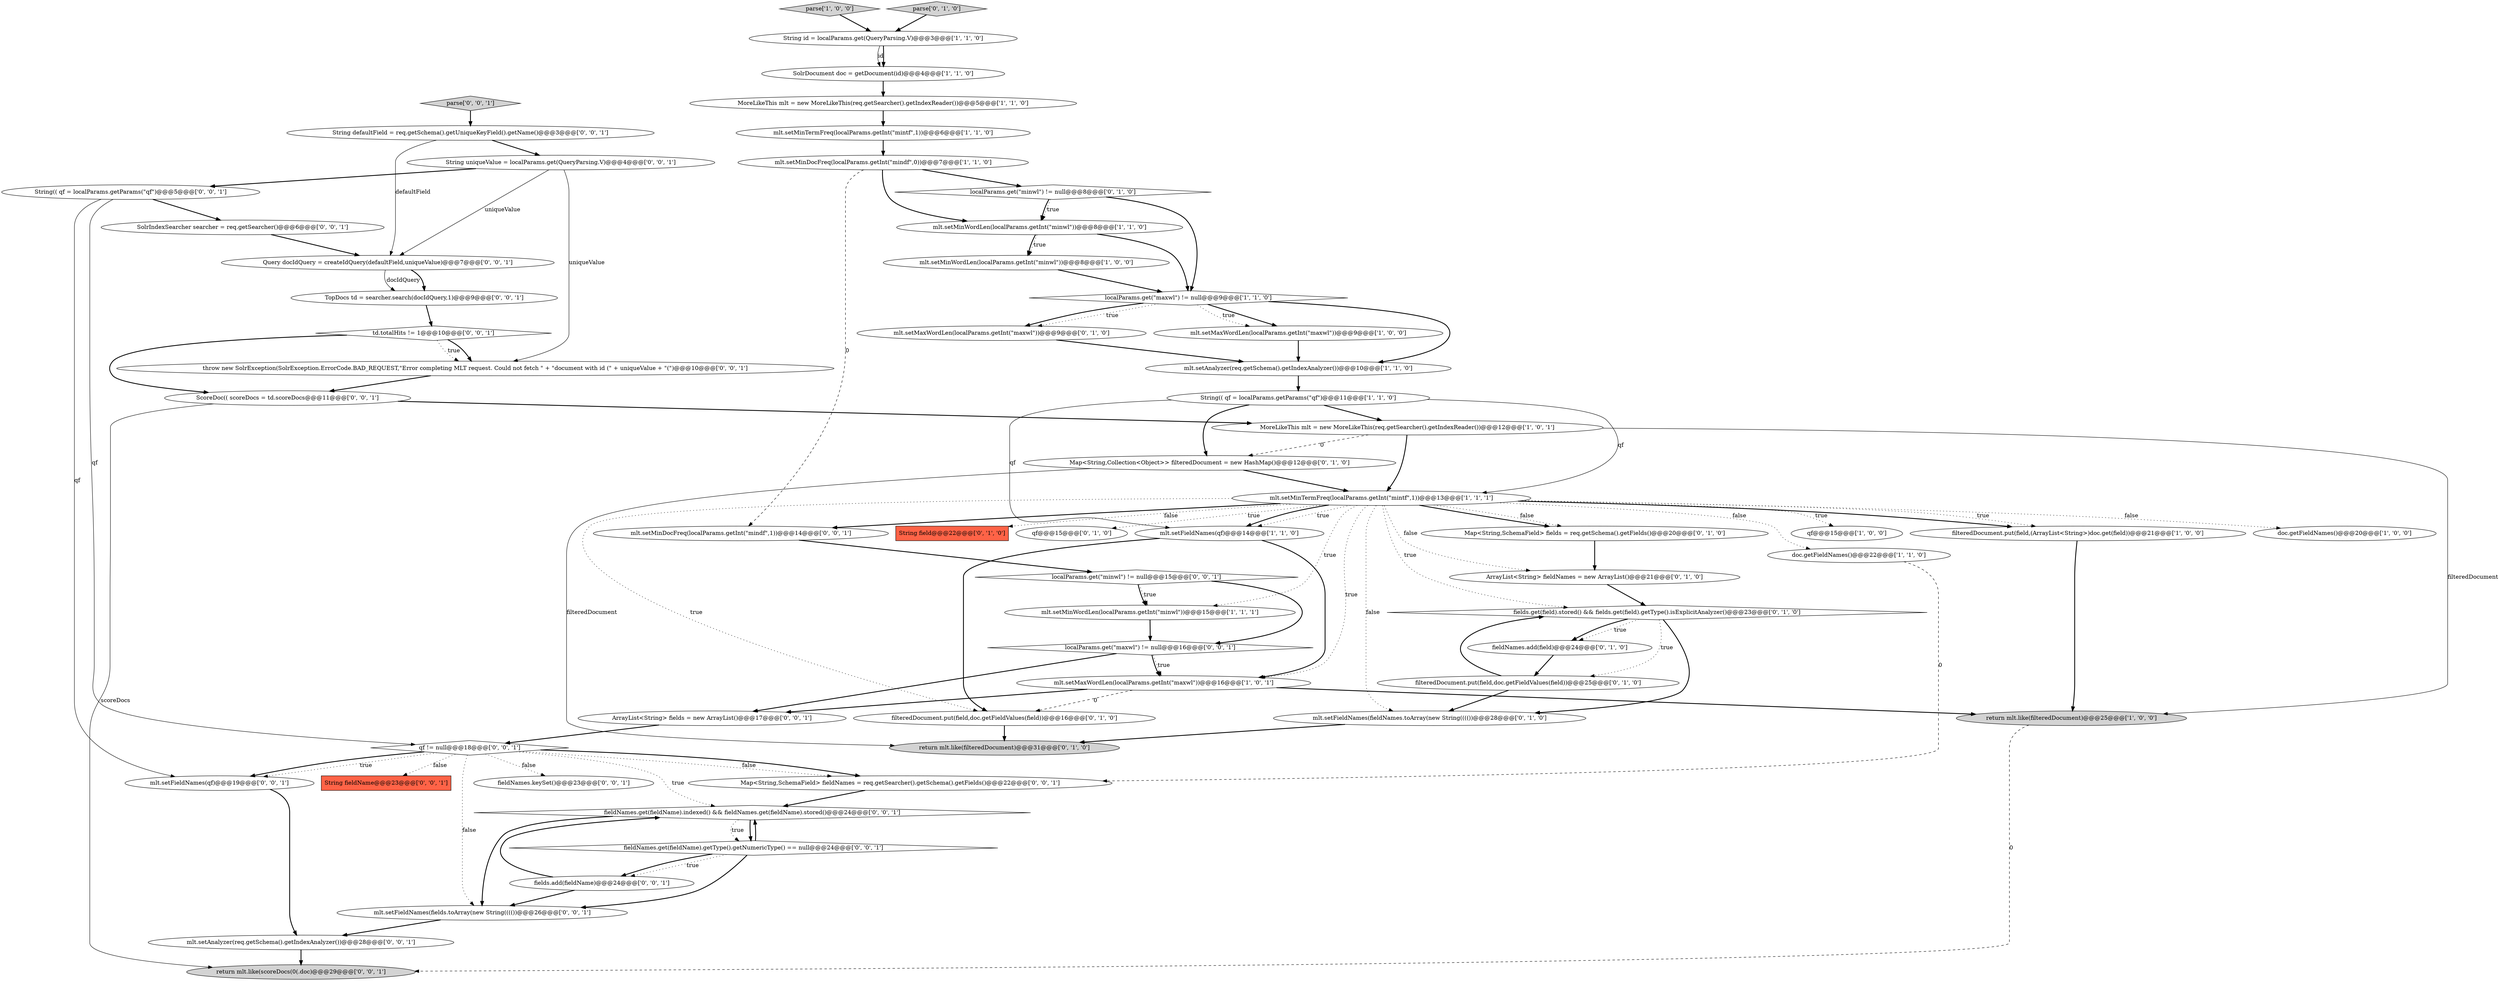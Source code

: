 digraph {
49 [style = filled, label = "String defaultField = req.getSchema().getUniqueKeyField().getName()@@@3@@@['0', '0', '1']", fillcolor = white, shape = ellipse image = "AAA0AAABBB3BBB"];
13 [style = filled, label = "String(( qf = localParams.getParams(\"qf\")@@@11@@@['1', '1', '0']", fillcolor = white, shape = ellipse image = "AAA0AAABBB1BBB"];
14 [style = filled, label = "qf@@@15@@@['1', '0', '0']", fillcolor = white, shape = ellipse image = "AAA0AAABBB1BBB"];
37 [style = filled, label = "localParams.get(\"maxwl\") != null@@@16@@@['0', '0', '1']", fillcolor = white, shape = diamond image = "AAA0AAABBB3BBB"];
38 [style = filled, label = "mlt.setFieldNames(fields.toArray(new String(((())@@@26@@@['0', '0', '1']", fillcolor = white, shape = ellipse image = "AAA0AAABBB3BBB"];
4 [style = filled, label = "doc.getFieldNames()@@@20@@@['1', '0', '0']", fillcolor = white, shape = ellipse image = "AAA0AAABBB1BBB"];
3 [style = filled, label = "mlt.setMinTermFreq(localParams.getInt(\"mintf\",1))@@@13@@@['1', '1', '1']", fillcolor = white, shape = ellipse image = "AAA0AAABBB1BBB"];
33 [style = filled, label = "String field@@@22@@@['0', '1', '0']", fillcolor = tomato, shape = box image = "AAA0AAABBB2BBB"];
45 [style = filled, label = "SolrIndexSearcher searcher = req.getSearcher()@@@6@@@['0', '0', '1']", fillcolor = white, shape = ellipse image = "AAA0AAABBB3BBB"];
52 [style = filled, label = "fieldNames.get(fieldName).indexed() && fieldNames.get(fieldName).stored()@@@24@@@['0', '0', '1']", fillcolor = white, shape = diamond image = "AAA0AAABBB3BBB"];
56 [style = filled, label = "String uniqueValue = localParams.get(QueryParsing.V)@@@4@@@['0', '0', '1']", fillcolor = white, shape = ellipse image = "AAA0AAABBB3BBB"];
60 [style = filled, label = "TopDocs td = searcher.search(docIdQuery,1)@@@9@@@['0', '0', '1']", fillcolor = white, shape = ellipse image = "AAA0AAABBB3BBB"];
54 [style = filled, label = "parse['0', '0', '1']", fillcolor = lightgray, shape = diamond image = "AAA0AAABBB3BBB"];
51 [style = filled, label = "Map<String,SchemaField> fieldNames = req.getSearcher().getSchema().getFields()@@@22@@@['0', '0', '1']", fillcolor = white, shape = ellipse image = "AAA0AAABBB3BBB"];
39 [style = filled, label = "return mlt.like(scoreDocs(0(.doc)@@@29@@@['0', '0', '1']", fillcolor = lightgray, shape = ellipse image = "AAA0AAABBB3BBB"];
21 [style = filled, label = "mlt.setMinTermFreq(localParams.getInt(\"mintf\",1))@@@6@@@['1', '1', '0']", fillcolor = white, shape = ellipse image = "AAA0AAABBB1BBB"];
10 [style = filled, label = "parse['1', '0', '0']", fillcolor = lightgray, shape = diamond image = "AAA0AAABBB1BBB"];
24 [style = filled, label = "fieldNames.add(field)@@@24@@@['0', '1', '0']", fillcolor = white, shape = ellipse image = "AAA1AAABBB2BBB"];
25 [style = filled, label = "qf@@@15@@@['0', '1', '0']", fillcolor = white, shape = ellipse image = "AAA0AAABBB2BBB"];
41 [style = filled, label = "fieldNames.keySet()@@@23@@@['0', '0', '1']", fillcolor = white, shape = ellipse image = "AAA0AAABBB3BBB"];
43 [style = filled, label = "localParams.get(\"minwl\") != null@@@15@@@['0', '0', '1']", fillcolor = white, shape = diamond image = "AAA0AAABBB3BBB"];
57 [style = filled, label = "mlt.setAnalyzer(req.getSchema().getIndexAnalyzer())@@@28@@@['0', '0', '1']", fillcolor = white, shape = ellipse image = "AAA0AAABBB3BBB"];
58 [style = filled, label = "String(( qf = localParams.getParams(\"qf\")@@@5@@@['0', '0', '1']", fillcolor = white, shape = ellipse image = "AAA0AAABBB3BBB"];
40 [style = filled, label = "mlt.setFieldNames(qf)@@@19@@@['0', '0', '1']", fillcolor = white, shape = ellipse image = "AAA0AAABBB3BBB"];
27 [style = filled, label = "Map<String,Collection<Object>> filteredDocument = new HashMap()@@@12@@@['0', '1', '0']", fillcolor = white, shape = ellipse image = "AAA1AAABBB2BBB"];
8 [style = filled, label = "mlt.setFieldNames(qf)@@@14@@@['1', '1', '0']", fillcolor = white, shape = ellipse image = "AAA0AAABBB1BBB"];
22 [style = filled, label = "filteredDocument.put(field,doc.getFieldValues(field))@@@16@@@['0', '1', '0']", fillcolor = white, shape = ellipse image = "AAA1AAABBB2BBB"];
30 [style = filled, label = "mlt.setMaxWordLen(localParams.getInt(\"maxwl\"))@@@9@@@['0', '1', '0']", fillcolor = white, shape = ellipse image = "AAA0AAABBB2BBB"];
46 [style = filled, label = "qf != null@@@18@@@['0', '0', '1']", fillcolor = white, shape = diamond image = "AAA0AAABBB3BBB"];
0 [style = filled, label = "MoreLikeThis mlt = new MoreLikeThis(req.getSearcher().getIndexReader())@@@12@@@['1', '0', '1']", fillcolor = white, shape = ellipse image = "AAA0AAABBB1BBB"];
48 [style = filled, label = "ArrayList<String> fields = new ArrayList()@@@17@@@['0', '0', '1']", fillcolor = white, shape = ellipse image = "AAA0AAABBB3BBB"];
55 [style = filled, label = "fields.add(fieldName)@@@24@@@['0', '0', '1']", fillcolor = white, shape = ellipse image = "AAA0AAABBB3BBB"];
32 [style = filled, label = "localParams.get(\"minwl\") != null@@@8@@@['0', '1', '0']", fillcolor = white, shape = diamond image = "AAA0AAABBB2BBB"];
11 [style = filled, label = "SolrDocument doc = getDocument(id)@@@4@@@['1', '1', '0']", fillcolor = white, shape = ellipse image = "AAA0AAABBB1BBB"];
50 [style = filled, label = "td.totalHits != 1@@@10@@@['0', '0', '1']", fillcolor = white, shape = diamond image = "AAA0AAABBB3BBB"];
23 [style = filled, label = "Map<String,SchemaField> fields = req.getSchema().getFields()@@@20@@@['0', '1', '0']", fillcolor = white, shape = ellipse image = "AAA1AAABBB2BBB"];
31 [style = filled, label = "filteredDocument.put(field,doc.getFieldValues(field))@@@25@@@['0', '1', '0']", fillcolor = white, shape = ellipse image = "AAA1AAABBB2BBB"];
1 [style = filled, label = "mlt.setMaxWordLen(localParams.getInt(\"maxwl\"))@@@9@@@['1', '0', '0']", fillcolor = white, shape = ellipse image = "AAA0AAABBB1BBB"];
2 [style = filled, label = "MoreLikeThis mlt = new MoreLikeThis(req.getSearcher().getIndexReader())@@@5@@@['1', '1', '0']", fillcolor = white, shape = ellipse image = "AAA0AAABBB1BBB"];
44 [style = filled, label = "String fieldName@@@23@@@['0', '0', '1']", fillcolor = tomato, shape = box image = "AAA0AAABBB3BBB"];
17 [style = filled, label = "mlt.setMinWordLen(localParams.getInt(\"minwl\"))@@@15@@@['1', '1', '1']", fillcolor = white, shape = ellipse image = "AAA0AAABBB1BBB"];
12 [style = filled, label = "mlt.setMinDocFreq(localParams.getInt(\"mindf\",0))@@@7@@@['1', '1', '0']", fillcolor = white, shape = ellipse image = "AAA0AAABBB1BBB"];
7 [style = filled, label = "localParams.get(\"maxwl\") != null@@@9@@@['1', '1', '0']", fillcolor = white, shape = diamond image = "AAA0AAABBB1BBB"];
19 [style = filled, label = "mlt.setAnalyzer(req.getSchema().getIndexAnalyzer())@@@10@@@['1', '1', '0']", fillcolor = white, shape = ellipse image = "AAA0AAABBB1BBB"];
16 [style = filled, label = "filteredDocument.put(field,(ArrayList<String>)doc.get(field))@@@21@@@['1', '0', '0']", fillcolor = white, shape = ellipse image = "AAA0AAABBB1BBB"];
26 [style = filled, label = "ArrayList<String> fieldNames = new ArrayList()@@@21@@@['0', '1', '0']", fillcolor = white, shape = ellipse image = "AAA1AAABBB2BBB"];
35 [style = filled, label = "fields.get(field).stored() && fields.get(field).getType().isExplicitAnalyzer()@@@23@@@['0', '1', '0']", fillcolor = white, shape = diamond image = "AAA0AAABBB2BBB"];
42 [style = filled, label = "mlt.setMinDocFreq(localParams.getInt(\"mindf\",1))@@@14@@@['0', '0', '1']", fillcolor = white, shape = ellipse image = "AAA0AAABBB3BBB"];
9 [style = filled, label = "String id = localParams.get(QueryParsing.V)@@@3@@@['1', '1', '0']", fillcolor = white, shape = ellipse image = "AAA0AAABBB1BBB"];
53 [style = filled, label = "throw new SolrException(SolrException.ErrorCode.BAD_REQUEST,\"Error completing MLT request. Could not fetch \" + \"document with id (\" + uniqueValue + \"(\")@@@10@@@['0', '0', '1']", fillcolor = white, shape = ellipse image = "AAA0AAABBB3BBB"];
5 [style = filled, label = "mlt.setMinWordLen(localParams.getInt(\"minwl\"))@@@8@@@['1', '0', '0']", fillcolor = white, shape = ellipse image = "AAA0AAABBB1BBB"];
59 [style = filled, label = "Query docIdQuery = createIdQuery(defaultField,uniqueValue)@@@7@@@['0', '0', '1']", fillcolor = white, shape = ellipse image = "AAA0AAABBB3BBB"];
34 [style = filled, label = "parse['0', '1', '0']", fillcolor = lightgray, shape = diamond image = "AAA0AAABBB2BBB"];
15 [style = filled, label = "return mlt.like(filteredDocument)@@@25@@@['1', '0', '0']", fillcolor = lightgray, shape = ellipse image = "AAA0AAABBB1BBB"];
36 [style = filled, label = "ScoreDoc(( scoreDocs = td.scoreDocs@@@11@@@['0', '0', '1']", fillcolor = white, shape = ellipse image = "AAA0AAABBB3BBB"];
20 [style = filled, label = "mlt.setMaxWordLen(localParams.getInt(\"maxwl\"))@@@16@@@['1', '0', '1']", fillcolor = white, shape = ellipse image = "AAA0AAABBB1BBB"];
29 [style = filled, label = "mlt.setFieldNames(fieldNames.toArray(new String(((())@@@28@@@['0', '1', '0']", fillcolor = white, shape = ellipse image = "AAA1AAABBB2BBB"];
47 [style = filled, label = "fieldNames.get(fieldName).getType().getNumericType() == null@@@24@@@['0', '0', '1']", fillcolor = white, shape = diamond image = "AAA0AAABBB3BBB"];
6 [style = filled, label = "mlt.setMinWordLen(localParams.getInt(\"minwl\"))@@@8@@@['1', '1', '0']", fillcolor = white, shape = ellipse image = "AAA0AAABBB1BBB"];
28 [style = filled, label = "return mlt.like(filteredDocument)@@@31@@@['0', '1', '0']", fillcolor = lightgray, shape = ellipse image = "AAA0AAABBB2BBB"];
18 [style = filled, label = "doc.getFieldNames()@@@22@@@['1', '1', '0']", fillcolor = white, shape = ellipse image = "AAA0AAABBB1BBB"];
40->57 [style = bold, label=""];
46->40 [style = dotted, label="true"];
46->52 [style = dotted, label="true"];
56->58 [style = bold, label=""];
3->42 [style = bold, label=""];
26->35 [style = bold, label=""];
3->4 [style = dotted, label="false"];
50->53 [style = dotted, label="true"];
51->52 [style = bold, label=""];
3->17 [style = dotted, label="true"];
58->46 [style = solid, label="qf"];
46->40 [style = bold, label=""];
57->39 [style = bold, label=""];
0->15 [style = solid, label="filteredDocument"];
3->23 [style = bold, label=""];
12->32 [style = bold, label=""];
15->39 [style = dashed, label="0"];
3->23 [style = dotted, label="false"];
3->33 [style = dotted, label="false"];
50->53 [style = bold, label=""];
46->51 [style = dotted, label="false"];
37->20 [style = dotted, label="true"];
22->28 [style = bold, label=""];
43->17 [style = bold, label=""];
6->5 [style = bold, label=""];
59->60 [style = solid, label="docIdQuery"];
32->7 [style = bold, label=""];
7->1 [style = bold, label=""];
7->19 [style = bold, label=""];
31->29 [style = bold, label=""];
3->16 [style = dotted, label="true"];
47->55 [style = bold, label=""];
8->20 [style = bold, label=""];
53->36 [style = bold, label=""];
55->38 [style = bold, label=""];
37->48 [style = bold, label=""];
9->11 [style = solid, label="id"];
43->17 [style = dotted, label="true"];
37->20 [style = bold, label=""];
13->0 [style = bold, label=""];
20->15 [style = bold, label=""];
3->20 [style = dotted, label="true"];
35->31 [style = dotted, label="true"];
34->9 [style = bold, label=""];
23->26 [style = bold, label=""];
6->5 [style = dotted, label="true"];
3->35 [style = dotted, label="true"];
49->59 [style = solid, label="defaultField"];
13->27 [style = bold, label=""];
3->29 [style = dotted, label="false"];
8->22 [style = bold, label=""];
47->38 [style = bold, label=""];
3->8 [style = bold, label=""];
58->45 [style = bold, label=""];
3->25 [style = dotted, label="true"];
55->52 [style = bold, label=""];
7->30 [style = dotted, label="true"];
20->22 [style = dashed, label="0"];
2->21 [style = bold, label=""];
13->3 [style = solid, label="qf"];
5->7 [style = bold, label=""];
3->18 [style = dotted, label="false"];
50->36 [style = bold, label=""];
3->22 [style = dotted, label="true"];
35->24 [style = dotted, label="true"];
18->51 [style = dashed, label="0"];
38->57 [style = bold, label=""];
45->59 [style = bold, label=""];
46->44 [style = dotted, label="false"];
7->1 [style = dotted, label="true"];
0->3 [style = bold, label=""];
46->51 [style = bold, label=""];
11->2 [style = bold, label=""];
19->13 [style = bold, label=""];
46->41 [style = dotted, label="false"];
17->37 [style = bold, label=""];
47->52 [style = bold, label=""];
24->31 [style = bold, label=""];
32->6 [style = bold, label=""];
27->28 [style = solid, label="filteredDocument"];
36->0 [style = bold, label=""];
56->59 [style = solid, label="uniqueValue"];
3->16 [style = bold, label=""];
47->55 [style = dotted, label="true"];
3->26 [style = dotted, label="false"];
35->24 [style = bold, label=""];
52->47 [style = dotted, label="true"];
52->47 [style = bold, label=""];
56->53 [style = solid, label="uniqueValue"];
58->40 [style = solid, label="qf"];
12->6 [style = bold, label=""];
54->49 [style = bold, label=""];
9->11 [style = bold, label=""];
12->42 [style = dashed, label="0"];
27->3 [style = bold, label=""];
10->9 [style = bold, label=""];
59->60 [style = bold, label=""];
20->48 [style = bold, label=""];
0->27 [style = dashed, label="0"];
29->28 [style = bold, label=""];
16->15 [style = bold, label=""];
42->43 [style = bold, label=""];
3->8 [style = dotted, label="true"];
3->14 [style = dotted, label="true"];
13->8 [style = solid, label="qf"];
43->37 [style = bold, label=""];
52->38 [style = bold, label=""];
32->6 [style = dotted, label="true"];
21->12 [style = bold, label=""];
46->38 [style = dotted, label="false"];
31->35 [style = bold, label=""];
60->50 [style = bold, label=""];
36->39 [style = solid, label="scoreDocs"];
48->46 [style = bold, label=""];
1->19 [style = bold, label=""];
49->56 [style = bold, label=""];
35->29 [style = bold, label=""];
6->7 [style = bold, label=""];
30->19 [style = bold, label=""];
7->30 [style = bold, label=""];
}
